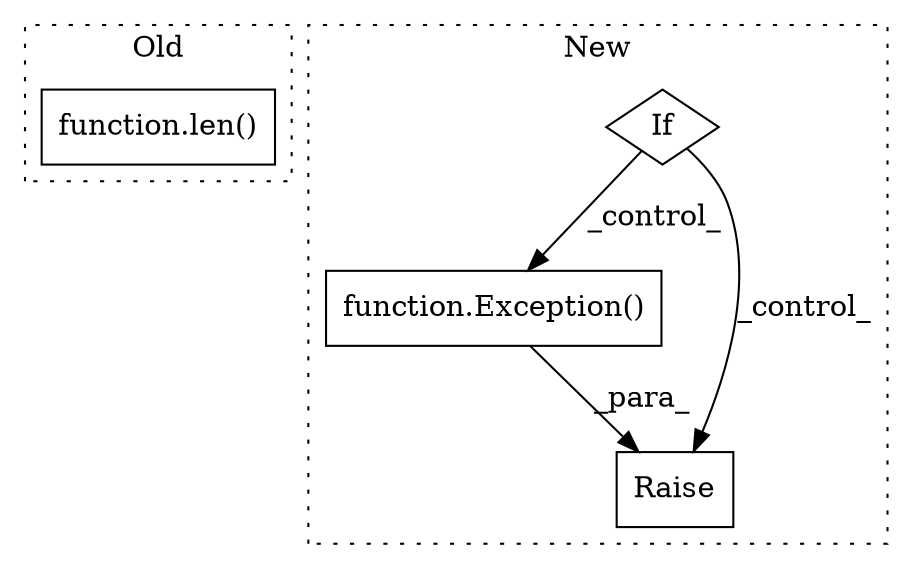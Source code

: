 digraph G {
subgraph cluster0 {
1 [label="function.len()" a="75" s="1244,1255" l="4,1" shape="box"];
label = "Old";
style="dotted";
}
subgraph cluster1 {
2 [label="function.Exception()" a="75" s="4006,4058" l="10,1" shape="box"];
3 [label="Raise" a="91" s="4000" l="6" shape="box"];
4 [label="If" a="96" s="3696" l="3" shape="diamond"];
label = "New";
style="dotted";
}
2 -> 3 [label="_para_"];
4 -> 3 [label="_control_"];
4 -> 2 [label="_control_"];
}